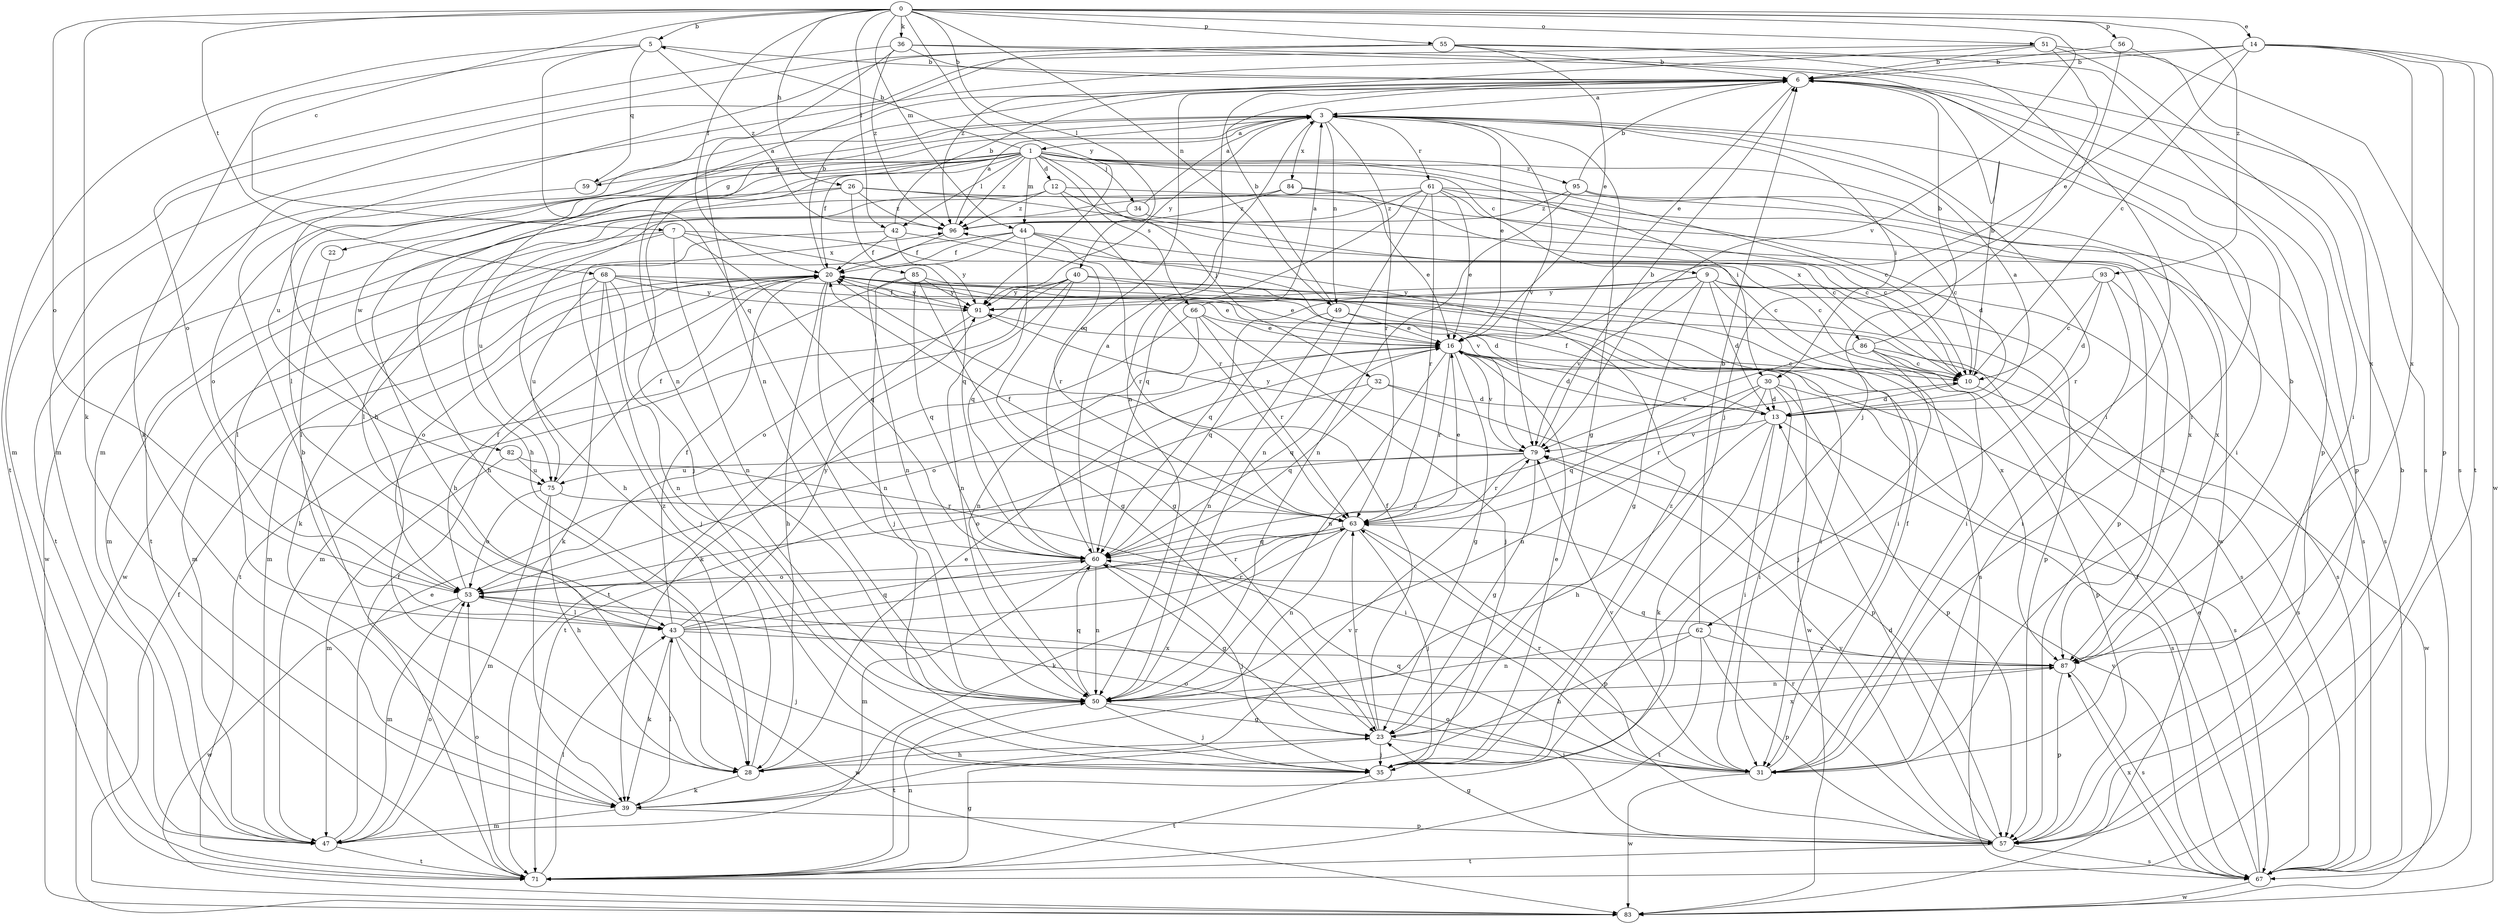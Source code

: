 strict digraph  {
0;
1;
3;
5;
6;
7;
9;
10;
12;
13;
14;
16;
20;
22;
23;
26;
28;
30;
31;
32;
34;
35;
36;
39;
40;
42;
43;
44;
47;
49;
50;
51;
53;
55;
56;
57;
59;
60;
61;
62;
63;
66;
67;
68;
71;
75;
79;
82;
83;
84;
85;
86;
87;
91;
93;
95;
96;
0 -> 5  [label=b];
0 -> 7  [label=c];
0 -> 14  [label=e];
0 -> 20  [label=f];
0 -> 26  [label=h];
0 -> 36  [label=k];
0 -> 39  [label=k];
0 -> 40  [label=l];
0 -> 42  [label=l];
0 -> 44  [label=m];
0 -> 49  [label=n];
0 -> 51  [label=o];
0 -> 53  [label=o];
0 -> 55  [label=p];
0 -> 56  [label=p];
0 -> 68  [label=t];
0 -> 79  [label=v];
0 -> 91  [label=y];
0 -> 93  [label=z];
1 -> 5  [label=b];
1 -> 9  [label=c];
1 -> 10  [label=c];
1 -> 12  [label=d];
1 -> 20  [label=f];
1 -> 22  [label=g];
1 -> 28  [label=h];
1 -> 30  [label=i];
1 -> 32  [label=j];
1 -> 34  [label=j];
1 -> 35  [label=j];
1 -> 42  [label=l];
1 -> 44  [label=m];
1 -> 53  [label=o];
1 -> 59  [label=q];
1 -> 66  [label=s];
1 -> 82  [label=w];
1 -> 83  [label=w];
1 -> 95  [label=z];
1 -> 96  [label=z];
3 -> 1  [label=a];
3 -> 16  [label=e];
3 -> 23  [label=g];
3 -> 28  [label=h];
3 -> 30  [label=i];
3 -> 31  [label=i];
3 -> 43  [label=l];
3 -> 49  [label=n];
3 -> 61  [label=r];
3 -> 62  [label=r];
3 -> 63  [label=r];
3 -> 75  [label=u];
3 -> 79  [label=v];
3 -> 84  [label=x];
3 -> 91  [label=y];
5 -> 6  [label=b];
5 -> 39  [label=k];
5 -> 59  [label=q];
5 -> 60  [label=q];
5 -> 71  [label=t];
5 -> 96  [label=z];
6 -> 3  [label=a];
6 -> 16  [label=e];
6 -> 50  [label=n];
6 -> 57  [label=p];
6 -> 60  [label=q];
7 -> 10  [label=c];
7 -> 43  [label=l];
7 -> 47  [label=m];
7 -> 50  [label=n];
7 -> 60  [label=q];
7 -> 85  [label=x];
9 -> 13  [label=d];
9 -> 23  [label=g];
9 -> 31  [label=i];
9 -> 57  [label=p];
9 -> 60  [label=q];
9 -> 67  [label=s];
9 -> 79  [label=v];
9 -> 91  [label=y];
10 -> 6  [label=b];
10 -> 13  [label=d];
10 -> 83  [label=w];
12 -> 63  [label=r];
12 -> 71  [label=t];
12 -> 86  [label=x];
12 -> 87  [label=x];
12 -> 96  [label=z];
13 -> 3  [label=a];
13 -> 20  [label=f];
13 -> 28  [label=h];
13 -> 31  [label=i];
13 -> 39  [label=k];
13 -> 67  [label=s];
13 -> 79  [label=v];
14 -> 6  [label=b];
14 -> 10  [label=c];
14 -> 16  [label=e];
14 -> 47  [label=m];
14 -> 57  [label=p];
14 -> 71  [label=t];
14 -> 83  [label=w];
14 -> 87  [label=x];
16 -> 10  [label=c];
16 -> 13  [label=d];
16 -> 23  [label=g];
16 -> 50  [label=n];
16 -> 53  [label=o];
16 -> 60  [label=q];
16 -> 63  [label=r];
16 -> 79  [label=v];
16 -> 83  [label=w];
20 -> 6  [label=b];
20 -> 16  [label=e];
20 -> 28  [label=h];
20 -> 47  [label=m];
20 -> 50  [label=n];
20 -> 53  [label=o];
20 -> 67  [label=s];
20 -> 91  [label=y];
22 -> 43  [label=l];
23 -> 20  [label=f];
23 -> 28  [label=h];
23 -> 31  [label=i];
23 -> 35  [label=j];
23 -> 63  [label=r];
23 -> 87  [label=x];
26 -> 10  [label=c];
26 -> 28  [label=h];
26 -> 60  [label=q];
26 -> 67  [label=s];
26 -> 83  [label=w];
26 -> 96  [label=z];
28 -> 16  [label=e];
28 -> 39  [label=k];
28 -> 96  [label=z];
30 -> 13  [label=d];
30 -> 31  [label=i];
30 -> 50  [label=n];
30 -> 57  [label=p];
30 -> 60  [label=q];
30 -> 63  [label=r];
30 -> 67  [label=s];
31 -> 20  [label=f];
31 -> 53  [label=o];
31 -> 60  [label=q];
31 -> 63  [label=r];
31 -> 79  [label=v];
31 -> 83  [label=w];
32 -> 13  [label=d];
32 -> 57  [label=p];
32 -> 60  [label=q];
32 -> 71  [label=t];
34 -> 3  [label=a];
34 -> 28  [label=h];
34 -> 57  [label=p];
35 -> 16  [label=e];
35 -> 71  [label=t];
35 -> 96  [label=z];
36 -> 6  [label=b];
36 -> 31  [label=i];
36 -> 50  [label=n];
36 -> 53  [label=o];
36 -> 67  [label=s];
36 -> 96  [label=z];
39 -> 6  [label=b];
39 -> 43  [label=l];
39 -> 47  [label=m];
39 -> 57  [label=p];
39 -> 79  [label=v];
40 -> 23  [label=g];
40 -> 31  [label=i];
40 -> 47  [label=m];
40 -> 50  [label=n];
40 -> 53  [label=o];
40 -> 67  [label=s];
40 -> 91  [label=y];
42 -> 6  [label=b];
42 -> 20  [label=f];
42 -> 39  [label=k];
42 -> 63  [label=r];
42 -> 91  [label=y];
43 -> 10  [label=c];
43 -> 20  [label=f];
43 -> 35  [label=j];
43 -> 39  [label=k];
43 -> 60  [label=q];
43 -> 63  [label=r];
43 -> 83  [label=w];
43 -> 87  [label=x];
43 -> 91  [label=y];
44 -> 10  [label=c];
44 -> 20  [label=f];
44 -> 50  [label=n];
44 -> 60  [label=q];
44 -> 63  [label=r];
44 -> 79  [label=v];
44 -> 83  [label=w];
47 -> 16  [label=e];
47 -> 53  [label=o];
47 -> 71  [label=t];
49 -> 6  [label=b];
49 -> 16  [label=e];
49 -> 31  [label=i];
49 -> 50  [label=n];
49 -> 60  [label=q];
50 -> 23  [label=g];
50 -> 35  [label=j];
50 -> 60  [label=q];
50 -> 71  [label=t];
51 -> 6  [label=b];
51 -> 31  [label=i];
51 -> 35  [label=j];
51 -> 47  [label=m];
51 -> 87  [label=x];
51 -> 96  [label=z];
53 -> 20  [label=f];
53 -> 43  [label=l];
53 -> 47  [label=m];
53 -> 63  [label=r];
53 -> 83  [label=w];
55 -> 6  [label=b];
55 -> 16  [label=e];
55 -> 28  [label=h];
55 -> 31  [label=i];
55 -> 47  [label=m];
55 -> 50  [label=n];
55 -> 57  [label=p];
56 -> 6  [label=b];
56 -> 35  [label=j];
56 -> 67  [label=s];
57 -> 6  [label=b];
57 -> 13  [label=d];
57 -> 23  [label=g];
57 -> 53  [label=o];
57 -> 63  [label=r];
57 -> 67  [label=s];
57 -> 71  [label=t];
57 -> 79  [label=v];
59 -> 3  [label=a];
59 -> 71  [label=t];
60 -> 3  [label=a];
60 -> 23  [label=g];
60 -> 35  [label=j];
60 -> 47  [label=m];
60 -> 50  [label=n];
60 -> 53  [label=o];
61 -> 10  [label=c];
61 -> 13  [label=d];
61 -> 16  [label=e];
61 -> 50  [label=n];
61 -> 60  [label=q];
61 -> 63  [label=r];
61 -> 67  [label=s];
61 -> 75  [label=u];
61 -> 96  [label=z];
62 -> 6  [label=b];
62 -> 28  [label=h];
62 -> 50  [label=n];
62 -> 57  [label=p];
62 -> 71  [label=t];
62 -> 87  [label=x];
63 -> 16  [label=e];
63 -> 20  [label=f];
63 -> 35  [label=j];
63 -> 39  [label=k];
63 -> 50  [label=n];
63 -> 57  [label=p];
63 -> 60  [label=q];
66 -> 3  [label=a];
66 -> 16  [label=e];
66 -> 35  [label=j];
66 -> 39  [label=k];
66 -> 50  [label=n];
66 -> 63  [label=r];
67 -> 16  [label=e];
67 -> 20  [label=f];
67 -> 79  [label=v];
67 -> 83  [label=w];
67 -> 87  [label=x];
68 -> 13  [label=d];
68 -> 16  [label=e];
68 -> 35  [label=j];
68 -> 39  [label=k];
68 -> 47  [label=m];
68 -> 50  [label=n];
68 -> 75  [label=u];
68 -> 91  [label=y];
71 -> 20  [label=f];
71 -> 23  [label=g];
71 -> 43  [label=l];
71 -> 50  [label=n];
71 -> 53  [label=o];
75 -> 20  [label=f];
75 -> 28  [label=h];
75 -> 47  [label=m];
75 -> 53  [label=o];
75 -> 63  [label=r];
79 -> 6  [label=b];
79 -> 23  [label=g];
79 -> 53  [label=o];
79 -> 63  [label=r];
79 -> 75  [label=u];
79 -> 91  [label=y];
82 -> 31  [label=i];
82 -> 47  [label=m];
82 -> 75  [label=u];
83 -> 20  [label=f];
84 -> 10  [label=c];
84 -> 16  [label=e];
84 -> 43  [label=l];
84 -> 96  [label=z];
85 -> 23  [label=g];
85 -> 35  [label=j];
85 -> 60  [label=q];
85 -> 71  [label=t];
85 -> 87  [label=x];
85 -> 91  [label=y];
86 -> 6  [label=b];
86 -> 10  [label=c];
86 -> 35  [label=j];
86 -> 57  [label=p];
86 -> 67  [label=s];
86 -> 79  [label=v];
87 -> 6  [label=b];
87 -> 50  [label=n];
87 -> 57  [label=p];
87 -> 60  [label=q];
87 -> 67  [label=s];
91 -> 16  [label=e];
91 -> 20  [label=f];
91 -> 71  [label=t];
93 -> 10  [label=c];
93 -> 13  [label=d];
93 -> 31  [label=i];
93 -> 87  [label=x];
93 -> 91  [label=y];
95 -> 6  [label=b];
95 -> 10  [label=c];
95 -> 50  [label=n];
95 -> 87  [label=x];
95 -> 96  [label=z];
96 -> 3  [label=a];
96 -> 20  [label=f];
}
